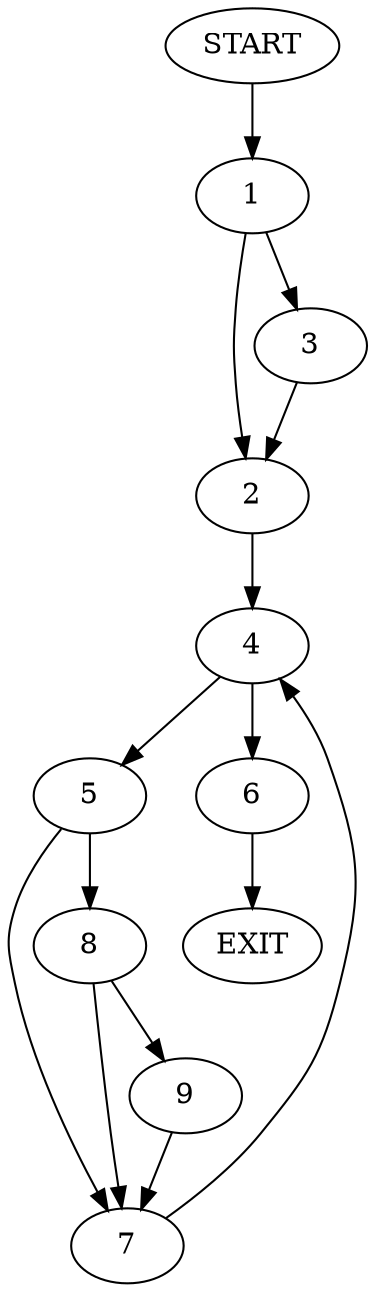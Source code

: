 digraph {
0 [label="START"]
10 [label="EXIT"]
0 -> 1
1 -> 2
1 -> 3
2 -> 4
3 -> 2
4 -> 5
4 -> 6
6 -> 10
5 -> 7
5 -> 8
8 -> 7
8 -> 9
7 -> 4
9 -> 7
}
